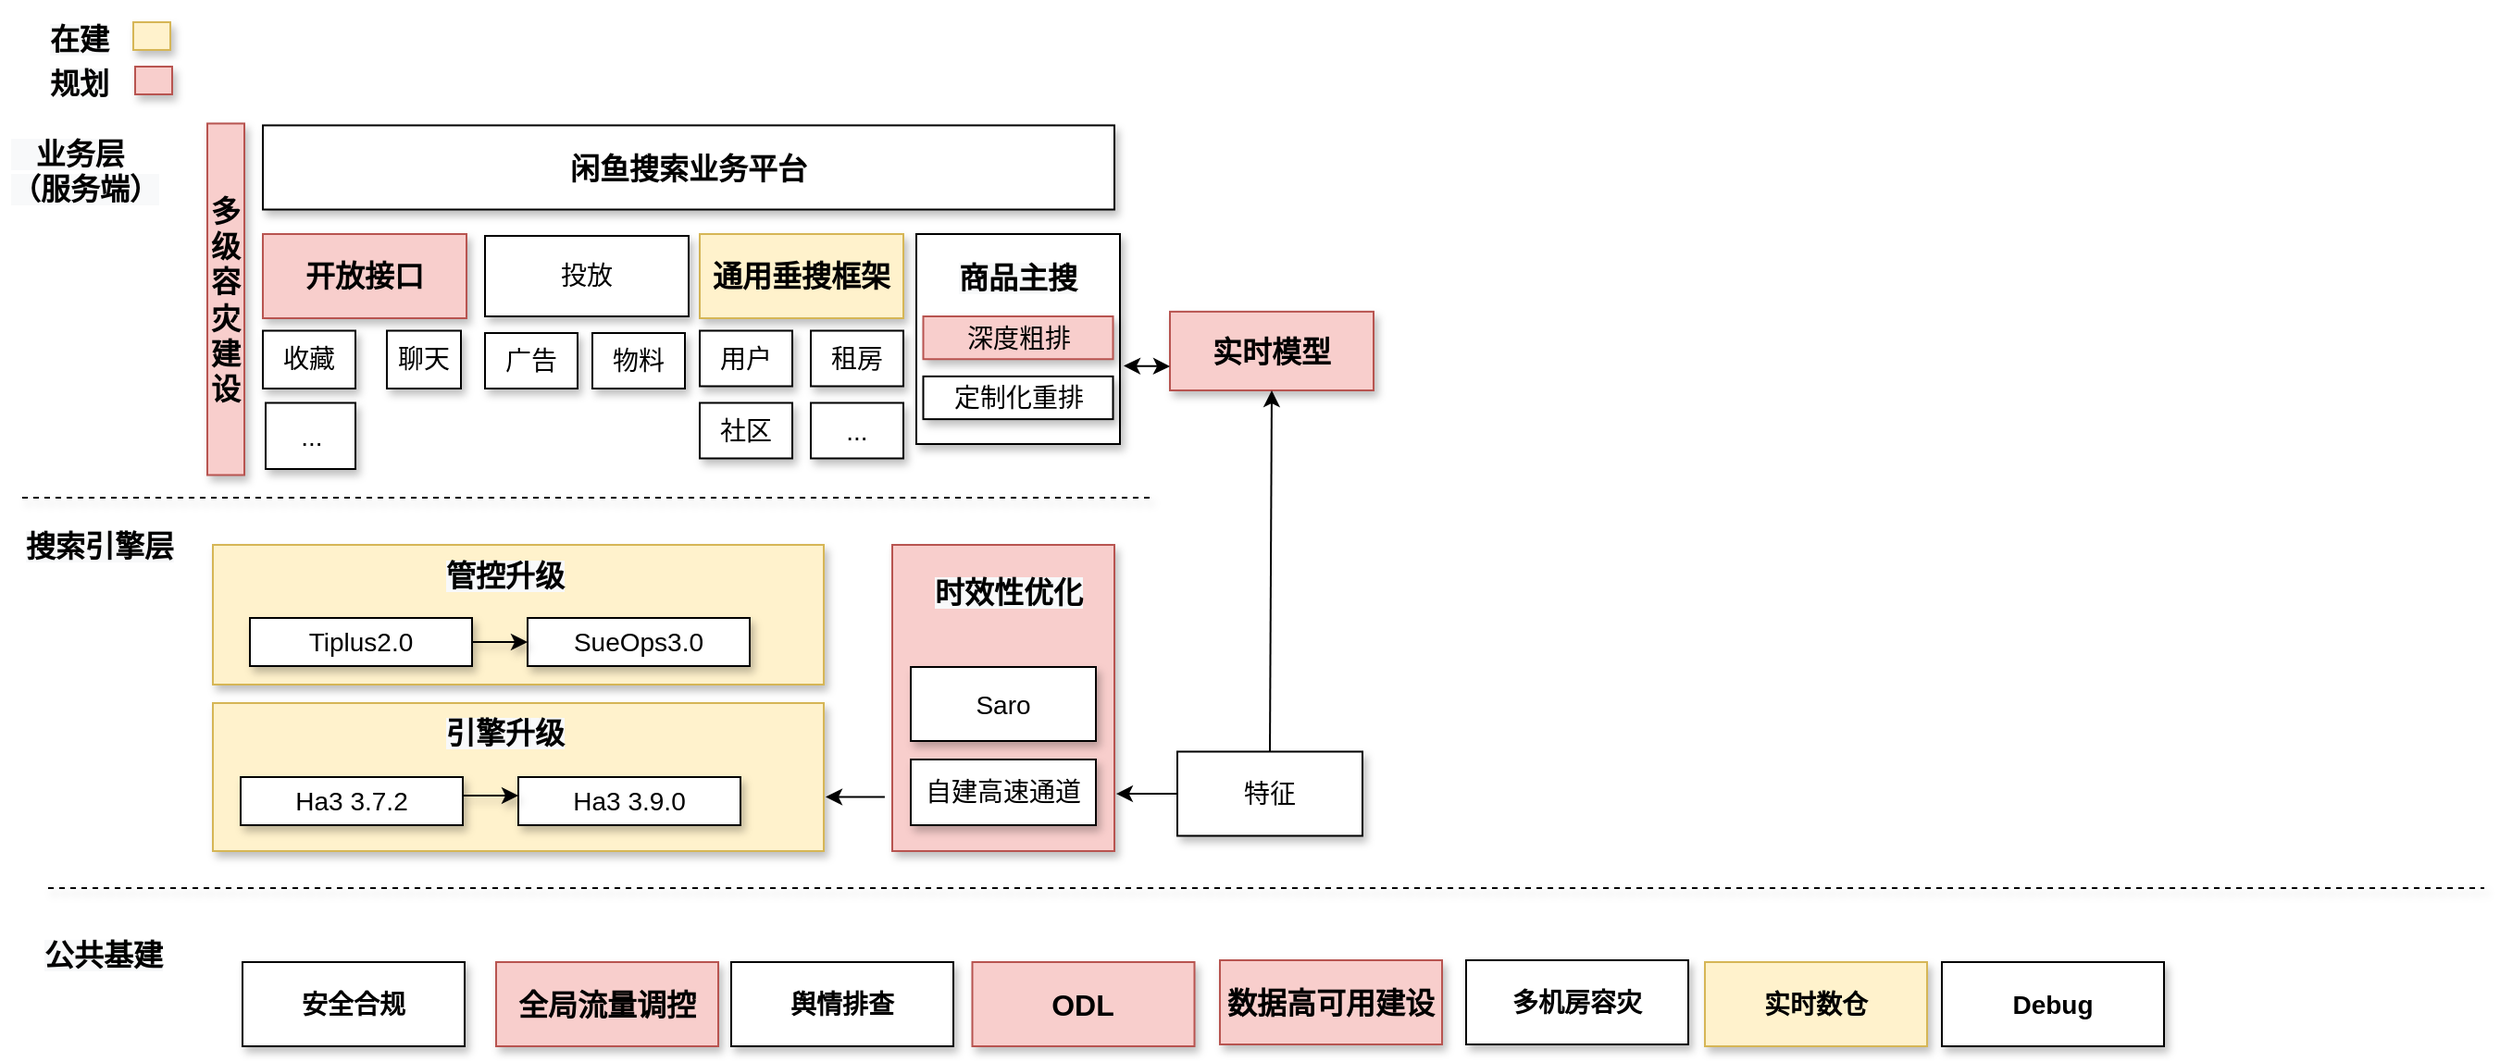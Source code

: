 <mxfile version="16.5.4" type="github">
  <diagram id="4htZDOzP5jDUyGYkSnRW" name="Page-1">
    <mxGraphModel dx="2194" dy="1145" grid="1" gridSize="10" guides="1" tooltips="1" connect="1" arrows="1" fold="1" page="1" pageScale="1" pageWidth="827" pageHeight="1169" math="0" shadow="0">
      <root>
        <mxCell id="0" />
        <mxCell id="1" parent="0" />
        <mxCell id="JT4EyiMcecOrfR4N7jG7-51" value="实时模型" style="rounded=0;whiteSpace=wrap;html=1;fillColor=#f8cecc;strokeColor=#b85450;fontSize=16;fontStyle=1;shadow=1;" vertex="1" parent="1">
          <mxGeometry x="810" y="418.44" width="110" height="42.56" as="geometry" />
        </mxCell>
        <mxCell id="JT4EyiMcecOrfR4N7jG7-8" value="" style="rounded=0;whiteSpace=wrap;html=1;fillColor=#fff2cc;strokeColor=#d6b656;fontSize=14;shadow=1;" vertex="1" parent="1">
          <mxGeometry x="293" y="544.5" width="330" height="75.5" as="geometry" />
        </mxCell>
        <mxCell id="JT4EyiMcecOrfR4N7jG7-2" value="SueOps3.0" style="rounded=0;whiteSpace=wrap;html=1;fontSize=14;shadow=1;" vertex="1" parent="1">
          <mxGeometry x="463" y="584" width="120" height="26" as="geometry" />
        </mxCell>
        <mxCell id="JT4EyiMcecOrfR4N7jG7-3" value="Tiplus2.0" style="rounded=0;whiteSpace=wrap;html=1;fontSize=14;shadow=1;" vertex="1" parent="1">
          <mxGeometry x="313" y="584" width="120" height="26" as="geometry" />
        </mxCell>
        <mxCell id="JT4EyiMcecOrfR4N7jG7-4" value="" style="rounded=0;whiteSpace=wrap;html=1;fillColor=#f8cecc;strokeColor=#b85450;fontSize=14;shadow=1;" vertex="1" parent="1">
          <mxGeometry x="660" y="544.5" width="120" height="165.5" as="geometry" />
        </mxCell>
        <mxCell id="JT4EyiMcecOrfR4N7jG7-5" value="&lt;span style=&quot;color: rgb(0, 0, 0); font-family: helvetica; font-size: 16px; font-style: normal; letter-spacing: normal; text-align: center; text-indent: 0px; text-transform: none; word-spacing: 0px; background-color: rgb(248, 249, 250); display: inline; float: none;&quot;&gt;时效性优化&lt;/span&gt;" style="text;whiteSpace=wrap;html=1;fontStyle=1;fontSize=16;shadow=1;" vertex="1" parent="1">
          <mxGeometry x="681" y="554" width="90" height="30" as="geometry" />
        </mxCell>
        <mxCell id="JT4EyiMcecOrfR4N7jG7-6" value="Saro" style="rounded=0;whiteSpace=wrap;html=1;fontSize=14;shadow=1;" vertex="1" parent="1">
          <mxGeometry x="670" y="610.5" width="100" height="40" as="geometry" />
        </mxCell>
        <mxCell id="JT4EyiMcecOrfR4N7jG7-7" value="自建高速通道" style="rounded=0;whiteSpace=wrap;html=1;fontSize=14;shadow=1;" vertex="1" parent="1">
          <mxGeometry x="670" y="660.5" width="100" height="35.5" as="geometry" />
        </mxCell>
        <mxCell id="JT4EyiMcecOrfR4N7jG7-9" value="&lt;span style=&quot;color: rgb(0, 0, 0); font-family: helvetica; font-size: 16px; font-style: normal; letter-spacing: normal; text-align: center; text-indent: 0px; text-transform: none; word-spacing: 0px; background-color: rgb(248, 249, 250); display: inline; float: none;&quot;&gt;管控升级&lt;/span&gt;" style="text;whiteSpace=wrap;html=1;fontStyle=1;fontSize=16;shadow=1;" vertex="1" parent="1">
          <mxGeometry x="417" y="544.5" width="90" height="30" as="geometry" />
        </mxCell>
        <mxCell id="JT4EyiMcecOrfR4N7jG7-10" value="" style="endArrow=classic;html=1;rounded=0;entryX=0;entryY=0.5;entryDx=0;entryDy=0;exitX=1;exitY=0.5;exitDx=0;exitDy=0;fontSize=14;shadow=1;" edge="1" parent="1" source="JT4EyiMcecOrfR4N7jG7-3" target="JT4EyiMcecOrfR4N7jG7-2">
          <mxGeometry width="50" height="50" relative="1" as="geometry">
            <mxPoint x="392" y="700" as="sourcePoint" />
            <mxPoint x="442" y="650" as="targetPoint" />
          </mxGeometry>
        </mxCell>
        <mxCell id="JT4EyiMcecOrfR4N7jG7-11" value="" style="rounded=0;whiteSpace=wrap;html=1;fillColor=#fff2cc;strokeColor=#d6b656;fontSize=14;shadow=1;" vertex="1" parent="1">
          <mxGeometry x="293" y="630" width="330" height="80" as="geometry" />
        </mxCell>
        <mxCell id="JT4EyiMcecOrfR4N7jG7-16" value="&lt;span style=&quot;color: rgb(0, 0, 0); font-family: helvetica; font-size: 16px; font-style: normal; letter-spacing: normal; text-align: center; text-indent: 0px; text-transform: none; word-spacing: 0px; background-color: rgb(248, 249, 250); display: inline; float: none;&quot;&gt;引擎升级&lt;/span&gt;" style="text;whiteSpace=wrap;html=1;fontStyle=1;fontSize=16;shadow=1;" vertex="1" parent="1">
          <mxGeometry x="417" y="630" width="90" height="30" as="geometry" />
        </mxCell>
        <mxCell id="JT4EyiMcecOrfR4N7jG7-17" value="Ha3 3.9.0" style="rounded=0;whiteSpace=wrap;html=1;fontSize=14;shadow=1;" vertex="1" parent="1">
          <mxGeometry x="458" y="670" width="120" height="26" as="geometry" />
        </mxCell>
        <mxCell id="JT4EyiMcecOrfR4N7jG7-18" value="Ha3 3.7.2" style="rounded=0;whiteSpace=wrap;html=1;fontSize=14;shadow=1;" vertex="1" parent="1">
          <mxGeometry x="308" y="670" width="120" height="26" as="geometry" />
        </mxCell>
        <mxCell id="JT4EyiMcecOrfR4N7jG7-19" value="" style="endArrow=classic;html=1;rounded=0;entryX=0;entryY=0.5;entryDx=0;entryDy=0;exitX=1;exitY=0.5;exitDx=0;exitDy=0;fontSize=14;shadow=1;" edge="1" parent="1">
          <mxGeometry width="50" height="50" relative="1" as="geometry">
            <mxPoint x="428" y="680" as="sourcePoint" />
            <mxPoint x="458" y="680" as="targetPoint" />
          </mxGeometry>
        </mxCell>
        <mxCell id="JT4EyiMcecOrfR4N7jG7-20" value="闲鱼搜索业务平台" style="rounded=0;whiteSpace=wrap;html=1;fontSize=16;fontStyle=1;shadow=1;" vertex="1" parent="1">
          <mxGeometry x="320" y="317.75" width="460" height="45.5" as="geometry" />
        </mxCell>
        <mxCell id="JT4EyiMcecOrfR4N7jG7-21" value="" style="endArrow=none;dashed=1;html=1;rounded=0;fontSize=14;shadow=1;" edge="1" parent="1">
          <mxGeometry width="50" height="50" relative="1" as="geometry">
            <mxPoint x="190" y="519" as="sourcePoint" />
            <mxPoint x="800" y="519" as="targetPoint" />
          </mxGeometry>
        </mxCell>
        <mxCell id="JT4EyiMcecOrfR4N7jG7-22" value="&lt;span style=&quot;color: rgb(0, 0, 0); font-family: helvetica; font-size: 16px; font-style: normal; letter-spacing: normal; text-align: center; text-indent: 0px; text-transform: none; word-spacing: 0px; background-color: rgb(248, 249, 250); display: inline; float: none;&quot;&gt;搜索引擎层&lt;/span&gt;" style="text;whiteSpace=wrap;html=1;fontStyle=1;fontSize=16;shadow=1;" vertex="1" parent="1">
          <mxGeometry x="190" y="529" width="90" height="30" as="geometry" />
        </mxCell>
        <mxCell id="JT4EyiMcecOrfR4N7jG7-23" value="&lt;span style=&quot;color: rgb(0, 0, 0); font-family: helvetica; font-size: 16px; font-style: normal; letter-spacing: normal; text-align: center; text-indent: 0px; text-transform: none; word-spacing: 0px; background-color: rgb(248, 249, 250); display: inline; float: none;&quot;&gt;&amp;nbsp; &amp;nbsp;业务层&lt;br style=&quot;font-size: 16px;&quot;&gt;（服务端）&lt;br style=&quot;font-size: 16px;&quot;&gt;&lt;/span&gt;" style="text;whiteSpace=wrap;html=1;fontStyle=1;fontSize=16;shadow=1;" vertex="1" parent="1">
          <mxGeometry x="182" y="316.5" width="90" height="30" as="geometry" />
        </mxCell>
        <mxCell id="JT4EyiMcecOrfR4N7jG7-24" value="开放接口" style="rounded=0;whiteSpace=wrap;html=1;fillColor=#f8cecc;strokeColor=#b85450;fontSize=16;fontStyle=1;shadow=1;" vertex="1" parent="1">
          <mxGeometry x="320" y="376.5" width="110" height="45.5" as="geometry" />
        </mxCell>
        <mxCell id="JT4EyiMcecOrfR4N7jG7-25" value="通用垂搜框架" style="rounded=0;whiteSpace=wrap;html=1;fillColor=#fff2cc;strokeColor=#d6b656;fontSize=16;fontStyle=1;shadow=1;" vertex="1" parent="1">
          <mxGeometry x="556" y="376.5" width="110" height="45.5" as="geometry" />
        </mxCell>
        <mxCell id="JT4EyiMcecOrfR4N7jG7-27" value="收藏" style="rounded=0;whiteSpace=wrap;html=1;fontSize=14;shadow=1;" vertex="1" parent="1">
          <mxGeometry x="320" y="428.75" width="50" height="31.25" as="geometry" />
        </mxCell>
        <mxCell id="JT4EyiMcecOrfR4N7jG7-28" value="聊天" style="rounded=0;whiteSpace=wrap;html=1;fontSize=14;shadow=1;" vertex="1" parent="1">
          <mxGeometry x="387" y="428.75" width="40" height="31.25" as="geometry" />
        </mxCell>
        <mxCell id="JT4EyiMcecOrfR4N7jG7-29" value="..." style="rounded=0;whiteSpace=wrap;html=1;fontSize=14;shadow=1;" vertex="1" parent="1">
          <mxGeometry x="321.5" y="467.75" width="48.5" height="35.75" as="geometry" />
        </mxCell>
        <mxCell id="JT4EyiMcecOrfR4N7jG7-30" value="" style="rounded=0;whiteSpace=wrap;html=1;fontSize=14;shadow=1;" vertex="1" parent="1">
          <mxGeometry x="673" y="376.5" width="110" height="113.5" as="geometry" />
        </mxCell>
        <mxCell id="JT4EyiMcecOrfR4N7jG7-31" value="用户" style="rounded=0;whiteSpace=wrap;html=1;fontSize=14;shadow=1;" vertex="1" parent="1">
          <mxGeometry x="556" y="428.75" width="50" height="30" as="geometry" />
        </mxCell>
        <mxCell id="JT4EyiMcecOrfR4N7jG7-32" value="租房" style="rounded=0;whiteSpace=wrap;html=1;fontSize=14;shadow=1;" vertex="1" parent="1">
          <mxGeometry x="616" y="428.75" width="50" height="30" as="geometry" />
        </mxCell>
        <mxCell id="JT4EyiMcecOrfR4N7jG7-33" value="社区" style="rounded=0;whiteSpace=wrap;html=1;fontSize=14;shadow=1;" vertex="1" parent="1">
          <mxGeometry x="556" y="467.75" width="50" height="30" as="geometry" />
        </mxCell>
        <mxCell id="JT4EyiMcecOrfR4N7jG7-34" value="..." style="rounded=0;whiteSpace=wrap;html=1;fontSize=14;shadow=1;" vertex="1" parent="1">
          <mxGeometry x="616" y="467.75" width="50" height="30" as="geometry" />
        </mxCell>
        <mxCell id="JT4EyiMcecOrfR4N7jG7-36" value="多级容灾建设" style="rounded=0;whiteSpace=wrap;html=1;fillColor=#f8cecc;strokeColor=#b85450;fontSize=16;fontStyle=1;shadow=1;" vertex="1" parent="1">
          <mxGeometry x="290" y="316.75" width="20" height="190" as="geometry" />
        </mxCell>
        <mxCell id="JT4EyiMcecOrfR4N7jG7-41" value="投放" style="rounded=0;whiteSpace=wrap;html=1;fontSize=14;shadow=1;" vertex="1" parent="1">
          <mxGeometry x="440" y="377.5" width="110" height="43.5" as="geometry" />
        </mxCell>
        <mxCell id="JT4EyiMcecOrfR4N7jG7-42" value="广告" style="rounded=0;whiteSpace=wrap;html=1;fontSize=14;shadow=1;" vertex="1" parent="1">
          <mxGeometry x="440" y="430" width="50" height="30" as="geometry" />
        </mxCell>
        <mxCell id="JT4EyiMcecOrfR4N7jG7-43" value="物料" style="rounded=0;whiteSpace=wrap;html=1;fontSize=14;shadow=1;" vertex="1" parent="1">
          <mxGeometry x="498" y="430" width="50" height="30" as="geometry" />
        </mxCell>
        <mxCell id="JT4EyiMcecOrfR4N7jG7-46" value="深度粗排" style="rounded=0;whiteSpace=wrap;html=1;fillColor=#f8cecc;strokeColor=#b85450;fontSize=14;shadow=1;" vertex="1" parent="1">
          <mxGeometry x="676.75" y="421" width="102.5" height="23.12" as="geometry" />
        </mxCell>
        <mxCell id="JT4EyiMcecOrfR4N7jG7-47" value="定制化重排" style="rounded=0;whiteSpace=wrap;html=1;fontSize=14;shadow=1;" vertex="1" parent="1">
          <mxGeometry x="676.75" y="453.44" width="102.5" height="23.12" as="geometry" />
        </mxCell>
        <mxCell id="JT4EyiMcecOrfR4N7jG7-48" value="特征" style="rounded=0;whiteSpace=wrap;html=1;fontSize=14;shadow=1;" vertex="1" parent="1">
          <mxGeometry x="814" y="656.25" width="100" height="45.5" as="geometry" />
        </mxCell>
        <mxCell id="JT4EyiMcecOrfR4N7jG7-49" value="" style="endArrow=classic;html=1;rounded=0;exitX=0.5;exitY=0;exitDx=0;exitDy=0;entryX=0.5;entryY=1;entryDx=0;entryDy=0;fontSize=14;shadow=0;sketch=0;" edge="1" parent="1" source="JT4EyiMcecOrfR4N7jG7-48" target="JT4EyiMcecOrfR4N7jG7-51">
          <mxGeometry width="50" height="50" relative="1" as="geometry">
            <mxPoint x="710" y="630" as="sourcePoint" />
            <mxPoint x="865" y="470" as="targetPoint" />
          </mxGeometry>
        </mxCell>
        <mxCell id="JT4EyiMcecOrfR4N7jG7-50" value="" style="endArrow=classic;html=1;rounded=0;entryX=1.008;entryY=0.813;entryDx=0;entryDy=0;exitX=0;exitY=0.5;exitDx=0;exitDy=0;entryPerimeter=0;fontSize=14;shadow=0;sketch=0;" edge="1" parent="1" source="JT4EyiMcecOrfR4N7jG7-48" target="JT4EyiMcecOrfR4N7jG7-4">
          <mxGeometry width="50" height="50" relative="1" as="geometry">
            <mxPoint x="870" y="632.25" as="sourcePoint" />
            <mxPoint x="870" y="507.38" as="targetPoint" />
          </mxGeometry>
        </mxCell>
        <mxCell id="JT4EyiMcecOrfR4N7jG7-54" value="" style="endArrow=classic;startArrow=classic;html=1;rounded=0;fontSize=14;shadow=0;sketch=0;" edge="1" parent="1">
          <mxGeometry width="50" height="50" relative="1" as="geometry">
            <mxPoint x="785" y="447.75" as="sourcePoint" />
            <mxPoint x="810" y="448" as="targetPoint" />
          </mxGeometry>
        </mxCell>
        <mxCell id="JT4EyiMcecOrfR4N7jG7-55" value="&lt;meta charset=&quot;utf-8&quot; style=&quot;font-size: 16px;&quot;&gt;&lt;span style=&quot;color: rgb(0, 0, 0); font-family: helvetica; font-size: 16px; font-style: normal; letter-spacing: normal; text-align: center; text-indent: 0px; text-transform: none; word-spacing: 0px; background-color: rgb(248, 249, 250); display: inline; float: none;&quot;&gt;商品主搜&lt;/span&gt;" style="text;whiteSpace=wrap;html=1;fontStyle=1;fontSize=16;shadow=1;" vertex="1" parent="1">
          <mxGeometry x="693.75" y="384.25" width="70" height="30" as="geometry" />
        </mxCell>
        <mxCell id="JT4EyiMcecOrfR4N7jG7-57" value="全局流量调控" style="rounded=0;whiteSpace=wrap;html=1;fontSize=16;fontStyle=1;fillColor=#f8cecc;strokeColor=#b85450;flipH=0;shadow=1;" vertex="1" parent="1">
          <mxGeometry x="446" y="770" width="120" height="45.5" as="geometry" />
        </mxCell>
        <mxCell id="JT4EyiMcecOrfR4N7jG7-58" value="安全合规" style="rounded=0;whiteSpace=wrap;html=1;fontSize=14;fontStyle=1;flipH=0;shadow=1;" vertex="1" parent="1">
          <mxGeometry x="309" y="770" width="120" height="45.5" as="geometry" />
        </mxCell>
        <mxCell id="JT4EyiMcecOrfR4N7jG7-59" value="数据高可用建设" style="rounded=0;whiteSpace=wrap;html=1;fontSize=16;fontStyle=1;fillColor=#f8cecc;strokeColor=#b85450;flipH=0;shadow=1;" vertex="1" parent="1">
          <mxGeometry x="837" y="769" width="120" height="45.5" as="geometry" />
        </mxCell>
        <mxCell id="JT4EyiMcecOrfR4N7jG7-60" value="多机房容灾" style="rounded=0;whiteSpace=wrap;html=1;fontSize=14;fontStyle=1;flipH=0;shadow=1;" vertex="1" parent="1">
          <mxGeometry x="970" y="769" width="120" height="45.5" as="geometry" />
        </mxCell>
        <mxCell id="JT4EyiMcecOrfR4N7jG7-61" value="实时数仓" style="rounded=0;whiteSpace=wrap;html=1;fontSize=14;fontStyle=1;fillColor=#fff2cc;strokeColor=#d6b656;flipH=0;shadow=1;" vertex="1" parent="1">
          <mxGeometry x="1099" y="770" width="120" height="45.5" as="geometry" />
        </mxCell>
        <mxCell id="JT4EyiMcecOrfR4N7jG7-62" value="舆情排查" style="rounded=0;whiteSpace=wrap;html=1;fontSize=14;fontStyle=1;flipH=0;shadow=1;" vertex="1" parent="1">
          <mxGeometry x="573" y="770" width="120" height="45.5" as="geometry" />
        </mxCell>
        <mxCell id="JT4EyiMcecOrfR4N7jG7-63" value="ODL" style="rounded=0;whiteSpace=wrap;html=1;fontSize=16;fontStyle=1;fillColor=#f8cecc;strokeColor=#b85450;flipH=0;shadow=1;" vertex="1" parent="1">
          <mxGeometry x="703.25" y="770" width="120" height="45.5" as="geometry" />
        </mxCell>
        <mxCell id="JT4EyiMcecOrfR4N7jG7-64" value="Debug" style="rounded=0;whiteSpace=wrap;html=1;fontSize=14;fontStyle=1;flipH=0;shadow=1;" vertex="1" parent="1">
          <mxGeometry x="1227" y="770" width="120" height="45.5" as="geometry" />
        </mxCell>
        <mxCell id="JT4EyiMcecOrfR4N7jG7-65" value="" style="endArrow=none;dashed=1;html=1;rounded=0;fontSize=14;shadow=1;" edge="1" parent="1">
          <mxGeometry width="50" height="50" relative="1" as="geometry">
            <mxPoint x="204" y="730" as="sourcePoint" />
            <mxPoint x="1520" y="730" as="targetPoint" />
          </mxGeometry>
        </mxCell>
        <mxCell id="JT4EyiMcecOrfR4N7jG7-66" value="&lt;span style=&quot;color: rgb(0, 0, 0); font-family: helvetica; font-size: 16px; font-style: normal; letter-spacing: normal; text-align: center; text-indent: 0px; text-transform: none; word-spacing: 0px; background-color: rgb(248, 249, 250); display: inline; float: none;&quot;&gt;公共基建&lt;/span&gt;" style="text;whiteSpace=wrap;html=1;fontStyle=1;fontSize=16;shadow=1;" vertex="1" parent="1">
          <mxGeometry x="200" y="750" width="90" height="30" as="geometry" />
        </mxCell>
        <mxCell id="JT4EyiMcecOrfR4N7jG7-67" value="" style="rounded=0;whiteSpace=wrap;html=1;fillColor=#f8cecc;strokeColor=#b85450;fontSize=14;shadow=1;" vertex="1" parent="1">
          <mxGeometry x="251" y="286" width="20" height="15" as="geometry" />
        </mxCell>
        <mxCell id="JT4EyiMcecOrfR4N7jG7-68" value="" style="rounded=0;whiteSpace=wrap;html=1;fillColor=#fff2cc;strokeColor=#d6b656;fontSize=14;shadow=1;" vertex="1" parent="1">
          <mxGeometry x="250" y="262" width="20" height="15" as="geometry" />
        </mxCell>
        <mxCell id="JT4EyiMcecOrfR4N7jG7-69" value="&lt;meta charset=&quot;utf-8&quot; style=&quot;font-size: 16px;&quot;&gt;&lt;span style=&quot;color: rgb(0, 0, 0); font-family: helvetica; font-size: 16px; font-style: normal; letter-spacing: normal; text-align: center; text-indent: 0px; text-transform: none; word-spacing: 0px; background-color: rgb(248, 249, 250); display: inline; float: none;&quot;&gt;在建&lt;/span&gt;" style="text;whiteSpace=wrap;html=1;fontSize=16;fontStyle=1;shadow=1;" vertex="1" parent="1">
          <mxGeometry x="203" y="254.5" width="50" height="30" as="geometry" />
        </mxCell>
        <mxCell id="JT4EyiMcecOrfR4N7jG7-71" value="&lt;meta charset=&quot;utf-8&quot; style=&quot;font-size: 16px;&quot;&gt;&lt;span style=&quot;color: rgb(0, 0, 0); font-family: helvetica; font-size: 16px; font-style: normal; letter-spacing: normal; text-align: center; text-indent: 0px; text-transform: none; word-spacing: 0px; background-color: rgb(248, 249, 250); display: inline; float: none;&quot;&gt;规划&lt;/span&gt;" style="text;whiteSpace=wrap;html=1;fontSize=16;fontStyle=1;shadow=1;" vertex="1" parent="1">
          <mxGeometry x="202.5" y="278.5" width="36.5" height="30" as="geometry" />
        </mxCell>
        <mxCell id="JT4EyiMcecOrfR4N7jG7-72" value="" style="endArrow=classic;html=1;rounded=0;entryX=1.017;entryY=0.619;entryDx=0;entryDy=0;exitX=0;exitY=0.5;exitDx=0;exitDy=0;entryPerimeter=0;fontSize=14;shadow=0;sketch=0;" edge="1" parent="1">
          <mxGeometry width="50" height="50" relative="1" as="geometry">
            <mxPoint x="655.96" y="680.81" as="sourcePoint" />
            <mxPoint x="624" y="680.755" as="targetPoint" />
          </mxGeometry>
        </mxCell>
      </root>
    </mxGraphModel>
  </diagram>
</mxfile>
